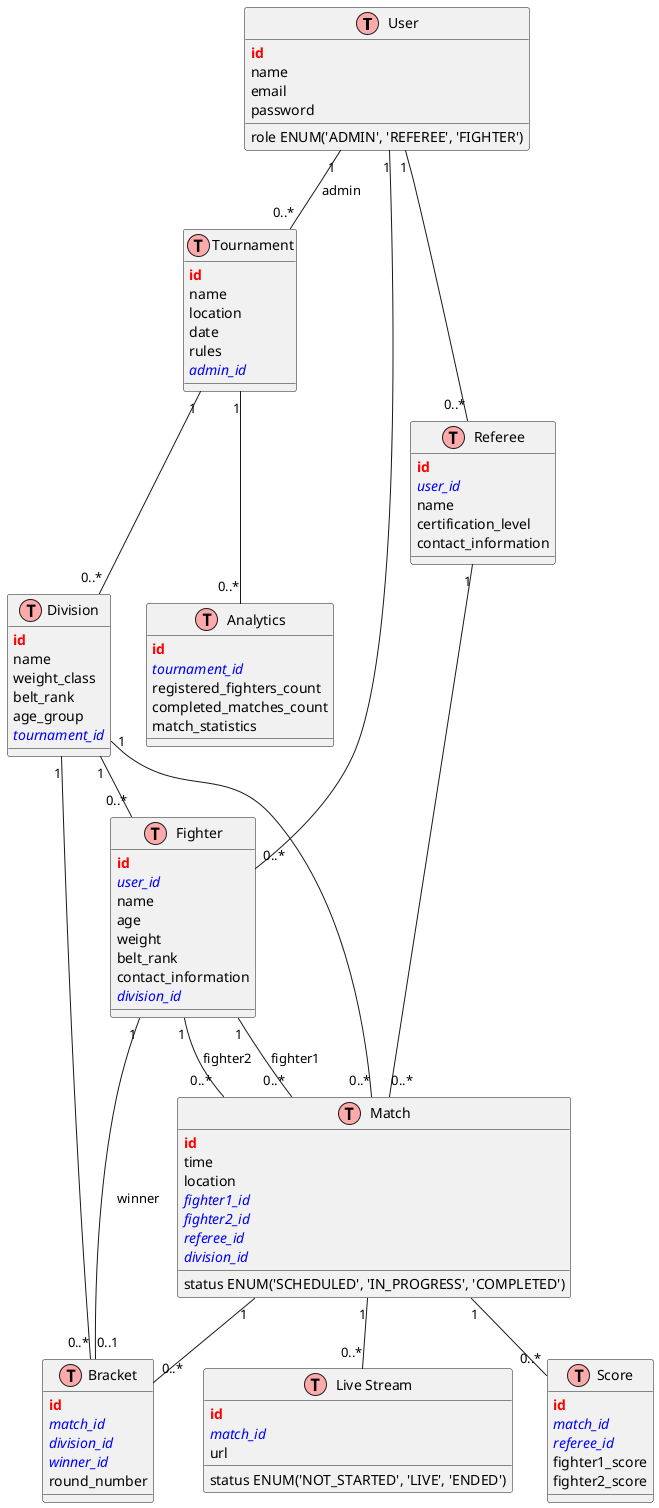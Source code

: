 @startuml

!define Table(name,desc) class name as "desc" << (T,#FFAAAA) >>
!define primary_key(x) <b><color:red>x</color></b>
!define foreign_key(x) <i><color:blue>x</color></i>

Table(user, "User")
Table(tournament, "Tournament")
Table(division, "Division")
Table(fighter, "Fighter")
Table(referee, "Referee")
Table(match, "Match")
Table(bracket, "Bracket")
Table(score, "Score")
Table(live_stream, "Live Stream")
Table(analytics, "Analytics")

' Fields
user : primary_key(id)
user : name
user : email
user : password
user : role ENUM('ADMIN', 'REFEREE', 'FIGHTER')

tournament : primary_key(id)
tournament : name
tournament : location
tournament : date
tournament : rules
tournament : foreign_key(admin_id)

division : primary_key(id)
division : name
division : weight_class
division : belt_rank
division : age_group
division : foreign_key(tournament_id)

fighter : primary_key(id)
fighter : foreign_key(user_id)
fighter : name
fighter : age
fighter : weight
fighter : belt_rank
fighter : contact_information
fighter : foreign_key(division_id)

referee : primary_key(id)
referee : foreign_key(user_id)
referee : name
referee : certification_level
referee : contact_information

match : primary_key(id)
match : time
match : location
match : foreign_key(fighter1_id)
match : foreign_key(fighter2_id)
match : foreign_key(referee_id)
match : foreign_key(division_id)
match : status ENUM('SCHEDULED', 'IN_PROGRESS', 'COMPLETED')

bracket : primary_key(id)
bracket : foreign_key(match_id)
bracket : foreign_key(division_id)
bracket : foreign_key(winner_id)
bracket : round_number

score : primary_key(id)
score : foreign_key(match_id)
score : foreign_key(referee_id)
score : fighter1_score
score : fighter2_score

live_stream : primary_key(id)
live_stream : foreign_key(match_id)
live_stream : url
live_stream : status ENUM('NOT_STARTED', 'LIVE', 'ENDED')

analytics : primary_key(id)
analytics : foreign_key(tournament_id)
analytics : registered_fighters_count
analytics : completed_matches_count
analytics : match_statistics

' Relationships
user "1" -- "0..*" tournament : admin
user "1" -- "0..*" fighter
user "1" -- "0..*" referee
tournament "1" -- "0..*" division
tournament "1" -- "0..*" analytics
division "1" -- "0..*" fighter
division "1" -- "0..*" match
division "1" -- "0..*" bracket
fighter "1" -- "0..1" bracket : winner
fighter "1" -- "0..*" match : fighter1
fighter "1" -- "0..*" match : fighter2
referee "1" -- "0..*" match
match "1" -- "0..*" score
match "1" -- "0..*" live_stream
match "1" -- "0..*" bracket

@enduml
